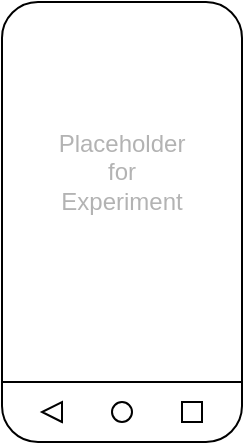 <mxfile version="21.6.1" type="device">
  <diagram name="Page-1" id="MSWord-f3Ex53MhFXIVw">
    <mxGraphModel dx="580" dy="336" grid="1" gridSize="10" guides="1" tooltips="1" connect="1" arrows="1" fold="1" page="1" pageScale="1" pageWidth="120" pageHeight="220" math="0" shadow="0">
      <root>
        <mxCell id="0" />
        <mxCell id="1" parent="0" />
        <mxCell id="0Ugj_9mby8w8q8zqJfSq-1" value="" style="rounded=1;whiteSpace=wrap;html=1;" parent="1" vertex="1">
          <mxGeometry width="120" height="220" as="geometry" />
        </mxCell>
        <mxCell id="0Ugj_9mby8w8q8zqJfSq-2" value="" style="endArrow=none;html=1;rounded=0;endSize=0;startSize=0;" parent="1" edge="1">
          <mxGeometry width="50" height="50" relative="1" as="geometry">
            <mxPoint y="190" as="sourcePoint" />
            <mxPoint x="120" y="190" as="targetPoint" />
          </mxGeometry>
        </mxCell>
        <mxCell id="0Ugj_9mby8w8q8zqJfSq-5" value="" style="ellipse;whiteSpace=wrap;html=1;aspect=fixed;" parent="1" vertex="1">
          <mxGeometry x="55" y="200" width="10" height="10" as="geometry" />
        </mxCell>
        <mxCell id="0Ugj_9mby8w8q8zqJfSq-6" value="" style="triangle;whiteSpace=wrap;html=1;rotation=-180;" parent="1" vertex="1">
          <mxGeometry x="20" y="200" width="10" height="10" as="geometry" />
        </mxCell>
        <mxCell id="0Ugj_9mby8w8q8zqJfSq-8" value="" style="whiteSpace=wrap;html=1;aspect=fixed;" parent="1" vertex="1">
          <mxGeometry x="90" y="200" width="10" height="10" as="geometry" />
        </mxCell>
        <mxCell id="VMRELOTz1xAgsjkxCrQB-1" value="&lt;font color=&quot;#b3b3b3&quot;&gt;Placeholder for Experiment&lt;/font&gt;" style="text;html=1;strokeColor=none;fillColor=none;align=center;verticalAlign=middle;whiteSpace=wrap;rounded=0;" vertex="1" parent="1">
          <mxGeometry x="30" y="70" width="60" height="30" as="geometry" />
        </mxCell>
      </root>
    </mxGraphModel>
  </diagram>
</mxfile>
